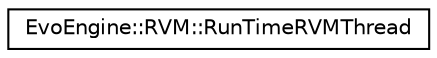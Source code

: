 digraph "Иерархия классов. Графический вид."
{
  edge [fontname="Helvetica",fontsize="10",labelfontname="Helvetica",labelfontsize="10"];
  node [fontname="Helvetica",fontsize="10",shape=record];
  rankdir="LR";
  Node0 [label="EvoEngine::RVM::RunTimeRVMThread",height=0.2,width=0.4,color="black", fillcolor="white", style="filled",URL="$classEvoEngine_1_1RVM_1_1RunTimeRVMThread.html"];
}

